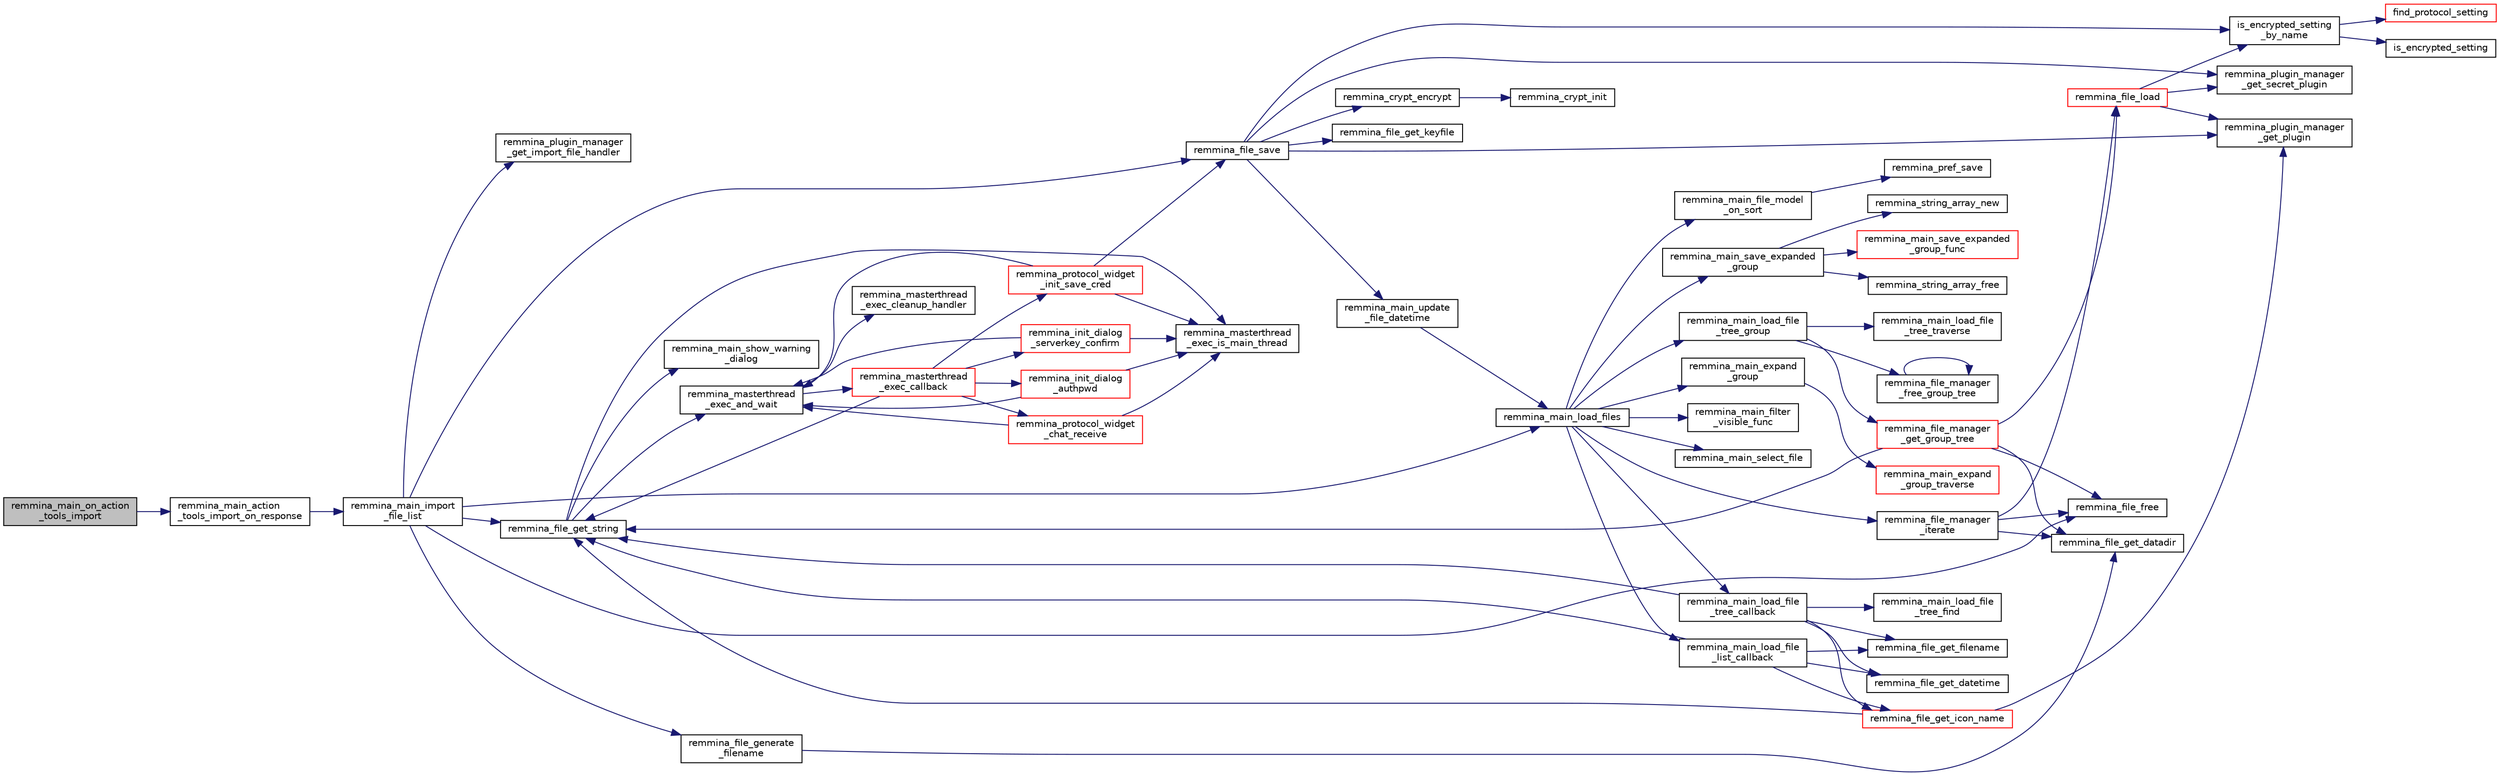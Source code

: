digraph "remmina_main_on_action_tools_import"
{
  edge [fontname="Helvetica",fontsize="10",labelfontname="Helvetica",labelfontsize="10"];
  node [fontname="Helvetica",fontsize="10",shape=record];
  rankdir="LR";
  Node4684 [label="remmina_main_on_action\l_tools_import",height=0.2,width=0.4,color="black", fillcolor="grey75", style="filled", fontcolor="black"];
  Node4684 -> Node4685 [color="midnightblue",fontsize="10",style="solid",fontname="Helvetica"];
  Node4685 [label="remmina_main_action\l_tools_import_on_response",height=0.2,width=0.4,color="black", fillcolor="white", style="filled",URL="$remmina__main_8c.html#a85aa313453e0ecaa17bcce233973998d"];
  Node4685 -> Node4686 [color="midnightblue",fontsize="10",style="solid",fontname="Helvetica"];
  Node4686 [label="remmina_main_import\l_file_list",height=0.2,width=0.4,color="black", fillcolor="white", style="filled",URL="$remmina__main_8c.html#ac767825cb87a34531306cfb587216d20"];
  Node4686 -> Node4687 [color="midnightblue",fontsize="10",style="solid",fontname="Helvetica"];
  Node4687 [label="remmina_plugin_manager\l_get_import_file_handler",height=0.2,width=0.4,color="black", fillcolor="white", style="filled",URL="$remmina__plugin__manager_8c.html#a859348bddc9069f06195915692b65076"];
  Node4686 -> Node4688 [color="midnightblue",fontsize="10",style="solid",fontname="Helvetica"];
  Node4688 [label="remmina_file_get_string",height=0.2,width=0.4,color="black", fillcolor="white", style="filled",URL="$remmina__file_8c.html#a8eb1b213d9d08c6ad13683ce05f4355e"];
  Node4688 -> Node4689 [color="midnightblue",fontsize="10",style="solid",fontname="Helvetica"];
  Node4689 [label="remmina_masterthread\l_exec_is_main_thread",height=0.2,width=0.4,color="black", fillcolor="white", style="filled",URL="$remmina__masterthread__exec_8c.html#a3a52e863a3a3da6da6bb5d36c13b7ff4"];
  Node4688 -> Node4690 [color="midnightblue",fontsize="10",style="solid",fontname="Helvetica"];
  Node4690 [label="remmina_masterthread\l_exec_and_wait",height=0.2,width=0.4,color="black", fillcolor="white", style="filled",URL="$remmina__masterthread__exec_8c.html#a14628c2470cac50e87916a70ea05c97d"];
  Node4690 -> Node4691 [color="midnightblue",fontsize="10",style="solid",fontname="Helvetica"];
  Node4691 [label="remmina_masterthread\l_exec_cleanup_handler",height=0.2,width=0.4,color="black", fillcolor="white", style="filled",URL="$remmina__masterthread__exec_8c.html#a94985f15fd0d27c037824ee90b0ecd3c"];
  Node4690 -> Node4692 [color="midnightblue",fontsize="10",style="solid",fontname="Helvetica"];
  Node4692 [label="remmina_masterthread\l_exec_callback",height=0.2,width=0.4,color="red", fillcolor="white", style="filled",URL="$remmina__masterthread__exec_8c.html#ae5c4d736f1856249c255430e010a179f"];
  Node4692 -> Node4693 [color="midnightblue",fontsize="10",style="solid",fontname="Helvetica"];
  Node4693 [label="remmina_protocol_widget\l_init_save_cred",height=0.2,width=0.4,color="red", fillcolor="white", style="filled",URL="$remmina__protocol__widget_8c.html#a7ac09ee83afa8a1a60cadf56b0ec83a6"];
  Node4693 -> Node4689 [color="midnightblue",fontsize="10",style="solid",fontname="Helvetica"];
  Node4693 -> Node4690 [color="midnightblue",fontsize="10",style="solid",fontname="Helvetica"];
  Node4693 -> Node4697 [color="midnightblue",fontsize="10",style="solid",fontname="Helvetica"];
  Node4697 [label="remmina_file_save",height=0.2,width=0.4,color="black", fillcolor="white", style="filled",URL="$remmina__file_8c.html#a8c893a5deec9bc446bd89cc9973416c7"];
  Node4697 -> Node4698 [color="midnightblue",fontsize="10",style="solid",fontname="Helvetica"];
  Node4698 [label="remmina_file_get_keyfile",height=0.2,width=0.4,color="black", fillcolor="white", style="filled",URL="$remmina__file_8c.html#a89ec355adbf6e03ad16d7faf810af46f"];
  Node4697 -> Node4699 [color="midnightblue",fontsize="10",style="solid",fontname="Helvetica"];
  Node4699 [label="remmina_plugin_manager\l_get_plugin",height=0.2,width=0.4,color="black", fillcolor="white", style="filled",URL="$remmina__plugin__manager_8c.html#a3872c8656a8a3d5147bcc603471c1932"];
  Node4697 -> Node4700 [color="midnightblue",fontsize="10",style="solid",fontname="Helvetica"];
  Node4700 [label="remmina_plugin_manager\l_get_secret_plugin",height=0.2,width=0.4,color="black", fillcolor="white", style="filled",URL="$remmina__plugin__manager_8c.html#ad380a98f6624aa8c830015c8b428b7b4"];
  Node4697 -> Node4701 [color="midnightblue",fontsize="10",style="solid",fontname="Helvetica"];
  Node4701 [label="is_encrypted_setting\l_by_name",height=0.2,width=0.4,color="black", fillcolor="white", style="filled",URL="$remmina__file_8c.html#a72580559fa04082418a993fec4c77281"];
  Node4701 -> Node4702 [color="midnightblue",fontsize="10",style="solid",fontname="Helvetica"];
  Node4702 [label="find_protocol_setting",height=0.2,width=0.4,color="red", fillcolor="white", style="filled",URL="$remmina__file_8c.html#acc88ee6f5ba73bf9c3b05ab9368c952f"];
  Node4701 -> Node4704 [color="midnightblue",fontsize="10",style="solid",fontname="Helvetica"];
  Node4704 [label="is_encrypted_setting",height=0.2,width=0.4,color="black", fillcolor="white", style="filled",URL="$remmina__file_8c.html#a29920ae737817d3f6c673bacbbf11ca1"];
  Node4697 -> Node4705 [color="midnightblue",fontsize="10",style="solid",fontname="Helvetica"];
  Node4705 [label="remmina_crypt_encrypt",height=0.2,width=0.4,color="black", fillcolor="white", style="filled",URL="$remmina__crypt_8c.html#aa02cf0fed3eb68d6a89815c3ba3bf7b1"];
  Node4705 -> Node4706 [color="midnightblue",fontsize="10",style="solid",fontname="Helvetica"];
  Node4706 [label="remmina_crypt_init",height=0.2,width=0.4,color="black", fillcolor="white", style="filled",URL="$remmina__crypt_8c.html#ae097c169aefdd5d83a57fc1bde511171"];
  Node4697 -> Node4707 [color="midnightblue",fontsize="10",style="solid",fontname="Helvetica"];
  Node4707 [label="remmina_main_update\l_file_datetime",height=0.2,width=0.4,color="black", fillcolor="white", style="filled",URL="$remmina__main_8c.html#a5ae0372dafe41f96a09097c07d1b270a"];
  Node4707 -> Node4708 [color="midnightblue",fontsize="10",style="solid",fontname="Helvetica"];
  Node4708 [label="remmina_main_load_files",height=0.2,width=0.4,color="black", fillcolor="white", style="filled",URL="$remmina__main_8c.html#a3617295e74fa84edbd41dedc601402a7"];
  Node4708 -> Node4709 [color="midnightblue",fontsize="10",style="solid",fontname="Helvetica"];
  Node4709 [label="remmina_main_save_expanded\l_group",height=0.2,width=0.4,color="black", fillcolor="white", style="filled",URL="$remmina__main_8c.html#ad8744dc59ba8072ffdf557b6c94e9f40"];
  Node4709 -> Node4710 [color="midnightblue",fontsize="10",style="solid",fontname="Helvetica"];
  Node4710 [label="remmina_string_array_free",height=0.2,width=0.4,color="black", fillcolor="white", style="filled",URL="$remmina__string__array_8c.html#a8ab78913d299df665a408a8a5ec51bbe"];
  Node4709 -> Node4711 [color="midnightblue",fontsize="10",style="solid",fontname="Helvetica"];
  Node4711 [label="remmina_string_array_new",height=0.2,width=0.4,color="black", fillcolor="white", style="filled",URL="$remmina__string__array_8c.html#aff90e964c6541b1af02adf7ea39e6e02"];
  Node4709 -> Node4712 [color="midnightblue",fontsize="10",style="solid",fontname="Helvetica"];
  Node4712 [label="remmina_main_save_expanded\l_group_func",height=0.2,width=0.4,color="red", fillcolor="white", style="filled",URL="$remmina__main_8c.html#a51880fc109db6457a5d0fc543c2deaf2"];
  Node4708 -> Node4714 [color="midnightblue",fontsize="10",style="solid",fontname="Helvetica"];
  Node4714 [label="remmina_main_load_file\l_tree_group",height=0.2,width=0.4,color="black", fillcolor="white", style="filled",URL="$remmina__main_8c.html#aa46e6b815c241d32a476a29053dbf296"];
  Node4714 -> Node4715 [color="midnightblue",fontsize="10",style="solid",fontname="Helvetica"];
  Node4715 [label="remmina_file_manager\l_get_group_tree",height=0.2,width=0.4,color="red", fillcolor="white", style="filled",URL="$remmina__file__manager_8c.html#a6593a3f297f420f012405fa582819857"];
  Node4715 -> Node4716 [color="midnightblue",fontsize="10",style="solid",fontname="Helvetica"];
  Node4716 [label="remmina_file_get_datadir",height=0.2,width=0.4,color="black", fillcolor="white", style="filled",URL="$remmina__file__manager_8c.html#aa65bc30beb59d607ba430d966e7e27f5"];
  Node4715 -> Node4717 [color="midnightblue",fontsize="10",style="solid",fontname="Helvetica"];
  Node4717 [label="remmina_file_load",height=0.2,width=0.4,color="red", fillcolor="white", style="filled",URL="$remmina__file_8c.html#ac1cc2d7f827f7d64c7fd3edf10e9383e"];
  Node4717 -> Node4699 [color="midnightblue",fontsize="10",style="solid",fontname="Helvetica"];
  Node4717 -> Node4700 [color="midnightblue",fontsize="10",style="solid",fontname="Helvetica"];
  Node4717 -> Node4701 [color="midnightblue",fontsize="10",style="solid",fontname="Helvetica"];
  Node4715 -> Node4688 [color="midnightblue",fontsize="10",style="solid",fontname="Helvetica"];
  Node4715 -> Node4722 [color="midnightblue",fontsize="10",style="solid",fontname="Helvetica"];
  Node4722 [label="remmina_file_free",height=0.2,width=0.4,color="black", fillcolor="white", style="filled",URL="$remmina__file_8c.html#abd2f06bf0a5ddcf7156e5ef7d0c8d4d7"];
  Node4714 -> Node4723 [color="midnightblue",fontsize="10",style="solid",fontname="Helvetica"];
  Node4723 [label="remmina_main_load_file\l_tree_traverse",height=0.2,width=0.4,color="black", fillcolor="white", style="filled",URL="$remmina__main_8c.html#a2a6ba822ef89ef8ad9f19340c2c8b7f5"];
  Node4714 -> Node4724 [color="midnightblue",fontsize="10",style="solid",fontname="Helvetica"];
  Node4724 [label="remmina_file_manager\l_free_group_tree",height=0.2,width=0.4,color="black", fillcolor="white", style="filled",URL="$remmina__file__manager_8c.html#a06196f19abc15526514a5aa59a568798"];
  Node4724 -> Node4724 [color="midnightblue",fontsize="10",style="solid",fontname="Helvetica"];
  Node4708 -> Node4725 [color="midnightblue",fontsize="10",style="solid",fontname="Helvetica"];
  Node4725 [label="remmina_file_manager\l_iterate",height=0.2,width=0.4,color="black", fillcolor="white", style="filled",URL="$remmina__file__manager_8c.html#a55a717aafc046713380bd2c55f29165a"];
  Node4725 -> Node4716 [color="midnightblue",fontsize="10",style="solid",fontname="Helvetica"];
  Node4725 -> Node4717 [color="midnightblue",fontsize="10",style="solid",fontname="Helvetica"];
  Node4725 -> Node4722 [color="midnightblue",fontsize="10",style="solid",fontname="Helvetica"];
  Node4708 -> Node4726 [color="midnightblue",fontsize="10",style="solid",fontname="Helvetica"];
  Node4726 [label="remmina_main_load_file\l_tree_callback",height=0.2,width=0.4,color="black", fillcolor="white", style="filled",URL="$remmina__main_8c.html#ae32574ebe06b1a24f135af9379e663b4"];
  Node4726 -> Node4727 [color="midnightblue",fontsize="10",style="solid",fontname="Helvetica"];
  Node4727 [label="remmina_main_load_file\l_tree_find",height=0.2,width=0.4,color="black", fillcolor="white", style="filled",URL="$remmina__main_8c.html#a847424fdb97ffe35d060409d4d738497"];
  Node4726 -> Node4688 [color="midnightblue",fontsize="10",style="solid",fontname="Helvetica"];
  Node4726 -> Node4728 [color="midnightblue",fontsize="10",style="solid",fontname="Helvetica"];
  Node4728 [label="remmina_file_get_datetime",height=0.2,width=0.4,color="black", fillcolor="white", style="filled",URL="$remmina__file_8c.html#a96abbfdc183d1e82fdffd6445d611ffe",tooltip="Return the string date of the last time a file has been modified. "];
  Node4726 -> Node4729 [color="midnightblue",fontsize="10",style="solid",fontname="Helvetica"];
  Node4729 [label="remmina_file_get_icon_name",height=0.2,width=0.4,color="red", fillcolor="white", style="filled",URL="$remmina__file_8c.html#a2feb8e9e32f3ff4e2fac836e67a77331"];
  Node4729 -> Node4699 [color="midnightblue",fontsize="10",style="solid",fontname="Helvetica"];
  Node4729 -> Node4688 [color="midnightblue",fontsize="10",style="solid",fontname="Helvetica"];
  Node4726 -> Node4731 [color="midnightblue",fontsize="10",style="solid",fontname="Helvetica"];
  Node4731 [label="remmina_file_get_filename",height=0.2,width=0.4,color="black", fillcolor="white", style="filled",URL="$remmina__file_8c.html#ad1e4f3a0f64cd98e301044b6c38a1f1d"];
  Node4708 -> Node4732 [color="midnightblue",fontsize="10",style="solid",fontname="Helvetica"];
  Node4732 [label="remmina_main_load_file\l_list_callback",height=0.2,width=0.4,color="black", fillcolor="white", style="filled",URL="$remmina__main_8c.html#a71f485dba1b11bf8cba129920767b5e6"];
  Node4732 -> Node4728 [color="midnightblue",fontsize="10",style="solid",fontname="Helvetica"];
  Node4732 -> Node4729 [color="midnightblue",fontsize="10",style="solid",fontname="Helvetica"];
  Node4732 -> Node4688 [color="midnightblue",fontsize="10",style="solid",fontname="Helvetica"];
  Node4732 -> Node4731 [color="midnightblue",fontsize="10",style="solid",fontname="Helvetica"];
  Node4708 -> Node4733 [color="midnightblue",fontsize="10",style="solid",fontname="Helvetica"];
  Node4733 [label="remmina_main_filter\l_visible_func",height=0.2,width=0.4,color="black", fillcolor="white", style="filled",URL="$remmina__main_8c.html#ab0d22f0e3571eb80886acb0c68005800"];
  Node4708 -> Node4734 [color="midnightblue",fontsize="10",style="solid",fontname="Helvetica"];
  Node4734 [label="remmina_main_file_model\l_on_sort",height=0.2,width=0.4,color="black", fillcolor="white", style="filled",URL="$remmina__main_8c.html#a71fbe206a9c2abb8f348ee598d7751b7"];
  Node4734 -> Node4735 [color="midnightblue",fontsize="10",style="solid",fontname="Helvetica"];
  Node4735 [label="remmina_pref_save",height=0.2,width=0.4,color="black", fillcolor="white", style="filled",URL="$remmina__pref_8c.html#a1c614a5e7dc3cd415be6e0a926e26983"];
  Node4708 -> Node4736 [color="midnightblue",fontsize="10",style="solid",fontname="Helvetica"];
  Node4736 [label="remmina_main_expand\l_group",height=0.2,width=0.4,color="black", fillcolor="white", style="filled",URL="$remmina__main_8c.html#a4a4733c243f20c3ffc27105003f5e30e"];
  Node4736 -> Node4737 [color="midnightblue",fontsize="10",style="solid",fontname="Helvetica"];
  Node4737 [label="remmina_main_expand\l_group_traverse",height=0.2,width=0.4,color="red", fillcolor="white", style="filled",URL="$remmina__main_8c.html#a74cb130b886c2b905f651e777644a08c"];
  Node4708 -> Node4739 [color="midnightblue",fontsize="10",style="solid",fontname="Helvetica"];
  Node4739 [label="remmina_main_select_file",height=0.2,width=0.4,color="black", fillcolor="white", style="filled",URL="$remmina__main_8c.html#aa20963aed43242994c88d5a97a546355"];
  Node4692 -> Node4740 [color="midnightblue",fontsize="10",style="solid",fontname="Helvetica"];
  Node4740 [label="remmina_protocol_widget\l_chat_receive",height=0.2,width=0.4,color="red", fillcolor="white", style="filled",URL="$remmina__protocol__widget_8c.html#ae2522242b3f39ee84ee8cf75170de0c0"];
  Node4740 -> Node4689 [color="midnightblue",fontsize="10",style="solid",fontname="Helvetica"];
  Node4740 -> Node4690 [color="midnightblue",fontsize="10",style="solid",fontname="Helvetica"];
  Node4692 -> Node4688 [color="midnightblue",fontsize="10",style="solid",fontname="Helvetica"];
  Node4692 -> Node4744 [color="midnightblue",fontsize="10",style="solid",fontname="Helvetica"];
  Node4744 [label="remmina_init_dialog\l_serverkey_confirm",height=0.2,width=0.4,color="red", fillcolor="white", style="filled",URL="$remmina__init__dialog_8c.html#a11fba22fe5f7f85985e01b499a52e534"];
  Node4744 -> Node4689 [color="midnightblue",fontsize="10",style="solid",fontname="Helvetica"];
  Node4744 -> Node4690 [color="midnightblue",fontsize="10",style="solid",fontname="Helvetica"];
  Node4692 -> Node4746 [color="midnightblue",fontsize="10",style="solid",fontname="Helvetica"];
  Node4746 [label="remmina_init_dialog\l_authpwd",height=0.2,width=0.4,color="red", fillcolor="white", style="filled",URL="$remmina__init__dialog_8c.html#a755fc90b41b65cd6106915ab501433fa"];
  Node4746 -> Node4689 [color="midnightblue",fontsize="10",style="solid",fontname="Helvetica"];
  Node4746 -> Node4690 [color="midnightblue",fontsize="10",style="solid",fontname="Helvetica"];
  Node4688 -> Node4696 [color="midnightblue",fontsize="10",style="solid",fontname="Helvetica"];
  Node4696 [label="remmina_main_show_warning\l_dialog",height=0.2,width=0.4,color="black", fillcolor="white", style="filled",URL="$remmina__main_8c.html#ad99b9c0bf2fa8c166a8b4a09e06ffdf7"];
  Node4686 -> Node4758 [color="midnightblue",fontsize="10",style="solid",fontname="Helvetica"];
  Node4758 [label="remmina_file_generate\l_filename",height=0.2,width=0.4,color="black", fillcolor="white", style="filled",URL="$remmina__file_8c.html#ac952f8ddb715314f11cef1ccc513fb7e"];
  Node4758 -> Node4716 [color="midnightblue",fontsize="10",style="solid",fontname="Helvetica"];
  Node4686 -> Node4697 [color="midnightblue",fontsize="10",style="solid",fontname="Helvetica"];
  Node4686 -> Node4722 [color="midnightblue",fontsize="10",style="solid",fontname="Helvetica"];
  Node4686 -> Node4708 [color="midnightblue",fontsize="10",style="solid",fontname="Helvetica"];
}
